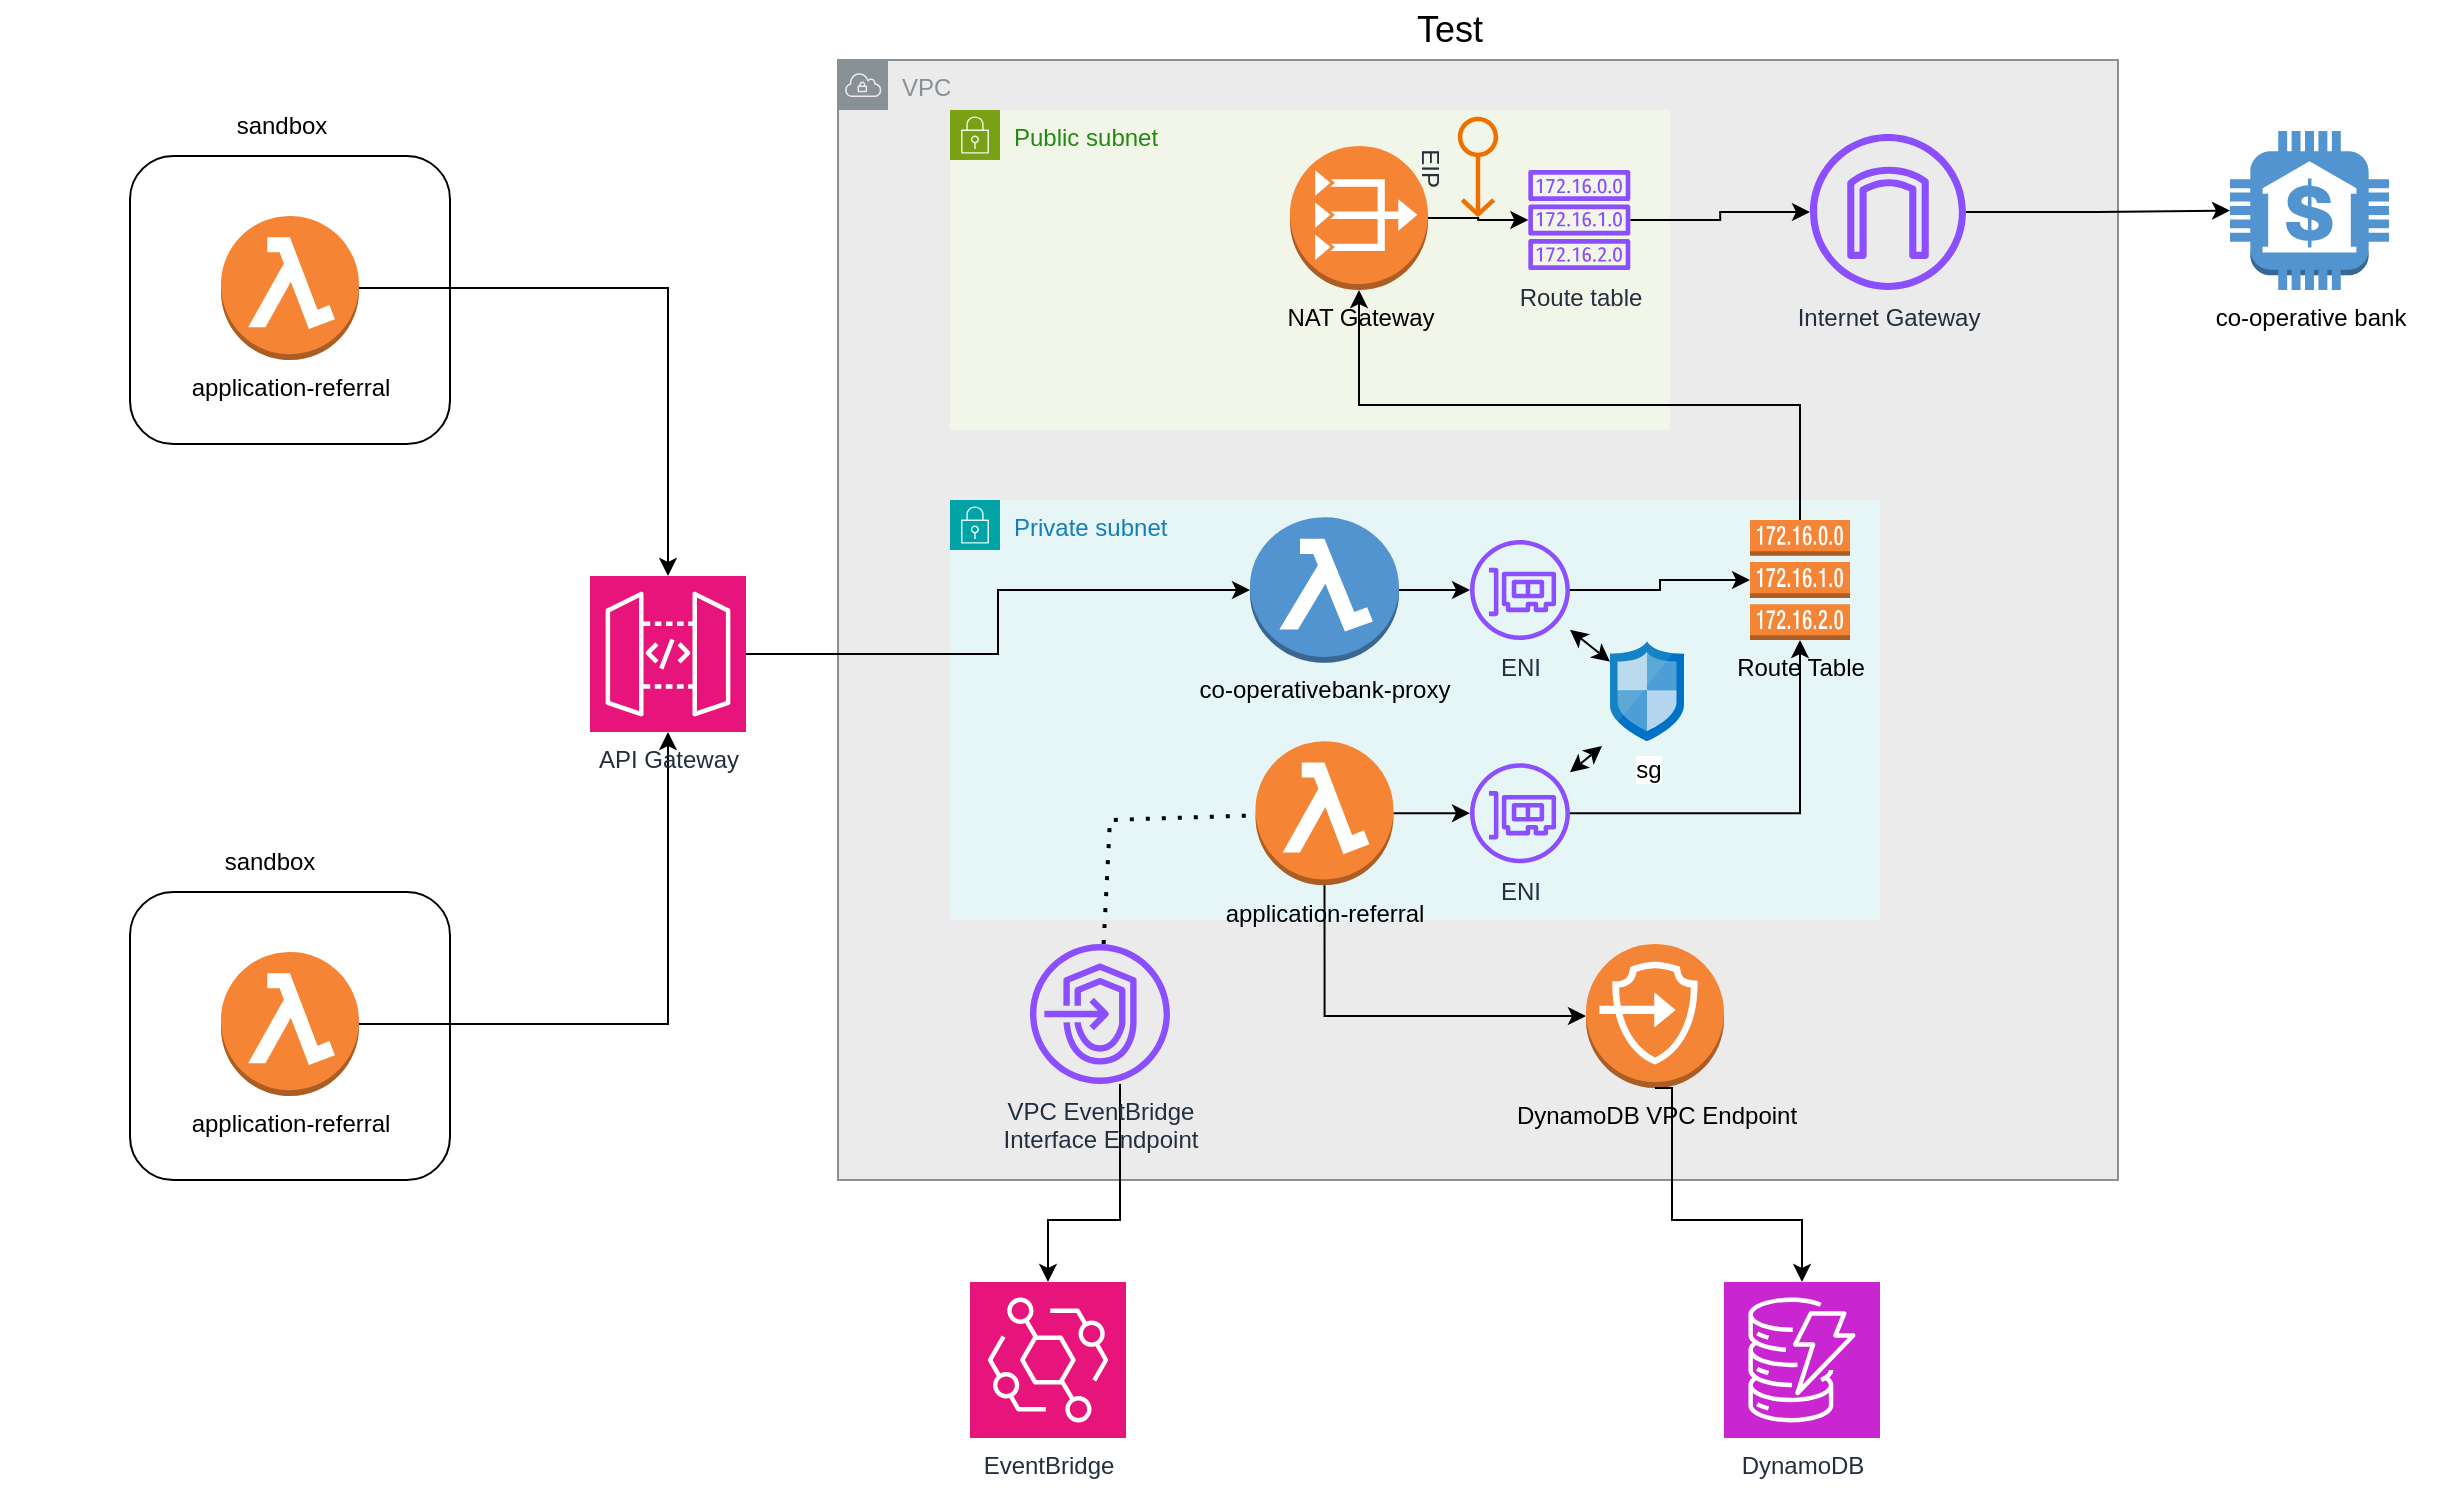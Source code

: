 <mxfile version="26.2.14">
  <diagram name="Page-1" id="rmxNBz-3H48KLPkofMN0">
    <mxGraphModel dx="2041" dy="1144" grid="1" gridSize="10" guides="1" tooltips="1" connect="1" arrows="1" fold="1" page="1" pageScale="1" pageWidth="827" pageHeight="1169" math="0" shadow="0">
      <root>
        <mxCell id="0" />
        <mxCell id="1" parent="0" />
        <mxCell id="jYs0n431p8MNBjK6Ho2J-1" value="VPC" style="sketch=0;outlineConnect=0;gradientColor=none;html=1;whiteSpace=wrap;fontSize=12;fontStyle=0;shape=mxgraph.aws4.group;grIcon=mxgraph.aws4.group_vpc;strokeColor=#879196;fillColor=#EBEBEB;verticalAlign=top;align=left;spacingLeft=30;fontColor=#879196;dashed=0;" parent="1" vertex="1">
          <mxGeometry x="234" y="480" width="640" height="560" as="geometry" />
        </mxCell>
        <mxCell id="jYs0n431p8MNBjK6Ho2J-5" value="Private subnet" style="points=[[0,0],[0.25,0],[0.5,0],[0.75,0],[1,0],[1,0.25],[1,0.5],[1,0.75],[1,1],[0.75,1],[0.5,1],[0.25,1],[0,1],[0,0.75],[0,0.5],[0,0.25]];outlineConnect=0;gradientColor=none;html=1;whiteSpace=wrap;fontSize=12;fontStyle=0;container=1;pointerEvents=0;collapsible=0;recursiveResize=0;shape=mxgraph.aws4.group;grIcon=mxgraph.aws4.group_security_group;grStroke=0;strokeColor=#00A4A6;fillColor=#E6F6F7;verticalAlign=top;align=left;spacingLeft=30;fontColor=#147EBA;dashed=0;" parent="1" vertex="1">
          <mxGeometry x="290" y="700" width="465" height="210" as="geometry" />
        </mxCell>
        <mxCell id="mm62io1ve5PJXhFcudEz-12" style="edgeStyle=orthogonalEdgeStyle;rounded=0;orthogonalLoop=1;jettySize=auto;html=1;exitX=1;exitY=0.5;exitDx=0;exitDy=0;exitPerimeter=0;" parent="jYs0n431p8MNBjK6Ho2J-5" source="jYs0n431p8MNBjK6Ho2J-20" target="jYs0n431p8MNBjK6Ho2J-22" edge="1">
          <mxGeometry relative="1" as="geometry" />
        </mxCell>
        <mxCell id="jYs0n431p8MNBjK6Ho2J-20" value="co-operativebank-proxy" style="outlineConnect=0;dashed=0;verticalLabelPosition=bottom;verticalAlign=top;align=center;html=1;shape=mxgraph.aws3.lambda_function;fillColor=#5294CF;gradientColor=none;" parent="jYs0n431p8MNBjK6Ho2J-5" vertex="1">
          <mxGeometry x="150" y="8.62" width="74.5" height="72.77" as="geometry" />
        </mxCell>
        <mxCell id="jYs0n431p8MNBjK6Ho2J-22" value="ENI" style="sketch=0;outlineConnect=0;fontColor=#232F3E;gradientColor=none;fillColor=#8C4FFF;strokeColor=none;dashed=0;verticalLabelPosition=bottom;verticalAlign=top;align=center;html=1;fontSize=12;fontStyle=0;aspect=fixed;pointerEvents=1;shape=mxgraph.aws4.elastic_network_interface;" parent="jYs0n431p8MNBjK6Ho2J-5" vertex="1">
          <mxGeometry x="260" y="20" width="50" height="50" as="geometry" />
        </mxCell>
        <mxCell id="jYs0n431p8MNBjK6Ho2J-24" value="sg" style="image;sketch=0;aspect=fixed;html=1;points=[];align=center;fontSize=12;image=img/lib/mscae/Network_Security_Groups_Classic.svg;" parent="jYs0n431p8MNBjK6Ho2J-5" vertex="1">
          <mxGeometry x="330" y="70.62" width="37" height="50" as="geometry" />
        </mxCell>
        <mxCell id="jYs0n431p8MNBjK6Ho2J-23" value="ENI" style="sketch=0;outlineConnect=0;fontColor=#232F3E;gradientColor=none;fillColor=#8C4FFF;strokeColor=none;dashed=0;verticalLabelPosition=bottom;verticalAlign=top;align=center;html=1;fontSize=12;fontStyle=0;aspect=fixed;pointerEvents=1;shape=mxgraph.aws4.elastic_network_interface;" parent="jYs0n431p8MNBjK6Ho2J-5" vertex="1">
          <mxGeometry x="260" y="131.62" width="50" height="50" as="geometry" />
        </mxCell>
        <mxCell id="jYs0n431p8MNBjK6Ho2J-31" value="" style="endArrow=classic;startArrow=classic;html=1;rounded=0;" parent="jYs0n431p8MNBjK6Ho2J-5" source="jYs0n431p8MNBjK6Ho2J-24" target="jYs0n431p8MNBjK6Ho2J-22" edge="1">
          <mxGeometry width="50" height="50" relative="1" as="geometry">
            <mxPoint x="100" y="110" as="sourcePoint" />
            <mxPoint x="150" y="60" as="targetPoint" />
          </mxGeometry>
        </mxCell>
        <mxCell id="jYs0n431p8MNBjK6Ho2J-32" value="" style="endArrow=classic;startArrow=classic;html=1;rounded=0;entryX=-0.108;entryY=1.048;entryDx=0;entryDy=0;entryPerimeter=0;" parent="jYs0n431p8MNBjK6Ho2J-5" source="jYs0n431p8MNBjK6Ho2J-23" target="jYs0n431p8MNBjK6Ho2J-24" edge="1">
          <mxGeometry width="50" height="50" relative="1" as="geometry">
            <mxPoint x="100" y="110" as="sourcePoint" />
            <mxPoint x="150" y="60" as="targetPoint" />
          </mxGeometry>
        </mxCell>
        <mxCell id="mm62io1ve5PJXhFcudEz-13" style="edgeStyle=orthogonalEdgeStyle;rounded=0;orthogonalLoop=1;jettySize=auto;html=1;exitX=1;exitY=0.5;exitDx=0;exitDy=0;exitPerimeter=0;" parent="jYs0n431p8MNBjK6Ho2J-5" source="jYs0n431p8MNBjK6Ho2J-17" target="jYs0n431p8MNBjK6Ho2J-23" edge="1">
          <mxGeometry relative="1" as="geometry" />
        </mxCell>
        <mxCell id="jYs0n431p8MNBjK6Ho2J-17" value="application-referral" style="outlineConnect=0;dashed=0;verticalLabelPosition=bottom;verticalAlign=top;align=center;html=1;shape=mxgraph.aws3.lambda_function;fillColor=#F58534;gradientColor=none;" parent="jYs0n431p8MNBjK6Ho2J-5" vertex="1">
          <mxGeometry x="152.75" y="120.62" width="69" height="72" as="geometry" />
        </mxCell>
        <mxCell id="jYs0n431p8MNBjK6Ho2J-2" value="Public subnet" style="points=[[0,0],[0.25,0],[0.5,0],[0.75,0],[1,0],[1,0.25],[1,0.5],[1,0.75],[1,1],[0.75,1],[0.5,1],[0.25,1],[0,1],[0,0.75],[0,0.5],[0,0.25]];outlineConnect=0;gradientColor=none;html=1;whiteSpace=wrap;fontSize=12;fontStyle=0;container=1;pointerEvents=0;collapsible=0;recursiveResize=0;shape=mxgraph.aws4.group;grIcon=mxgraph.aws4.group_security_group;grStroke=0;strokeColor=#7AA116;fillColor=#F2F6E8;verticalAlign=top;align=left;spacingLeft=30;fontColor=#248814;dashed=0;" parent="1" vertex="1">
          <mxGeometry x="290" y="505" width="360" height="160" as="geometry" />
        </mxCell>
        <mxCell id="jYs0n431p8MNBjK6Ho2J-9" style="edgeStyle=orthogonalEdgeStyle;rounded=0;orthogonalLoop=1;jettySize=auto;html=1;exitX=1;exitY=0.5;exitDx=0;exitDy=0;exitPerimeter=0;" parent="1" source="jYs0n431p8MNBjK6Ho2J-44" target="jYs0n431p8MNBjK6Ho2J-39" edge="1">
          <mxGeometry relative="1" as="geometry" />
        </mxCell>
        <mxCell id="jYs0n431p8MNBjK6Ho2J-6" value="NAT Gateway" style="outlineConnect=0;dashed=0;verticalLabelPosition=bottom;verticalAlign=top;align=center;html=1;shape=mxgraph.aws3.vpc_nat_gateway;fillColor=#F58534;gradientColor=none;" parent="1" vertex="1">
          <mxGeometry x="460" y="523" width="69" height="72" as="geometry" />
        </mxCell>
        <mxCell id="jYs0n431p8MNBjK6Ho2J-8" value="EIP" style="sketch=0;outlineConnect=0;fontColor=#232F3E;gradientColor=none;fillColor=#ED7100;strokeColor=none;dashed=0;verticalLabelPosition=bottom;verticalAlign=top;align=center;html=1;fontSize=12;fontStyle=0;aspect=fixed;pointerEvents=1;shape=mxgraph.aws4.elastic_ip_address;rotation=90;" parent="1" vertex="1">
          <mxGeometry x="529" y="523" width="50" height="20.83" as="geometry" />
        </mxCell>
        <mxCell id="jYs0n431p8MNBjK6Ho2J-16" style="edgeStyle=orthogonalEdgeStyle;rounded=0;orthogonalLoop=1;jettySize=auto;html=1;exitX=0.5;exitY=0;exitDx=0;exitDy=0;exitPerimeter=0;" parent="1" source="jYs0n431p8MNBjK6Ho2J-10" target="jYs0n431p8MNBjK6Ho2J-6" edge="1">
          <mxGeometry relative="1" as="geometry" />
        </mxCell>
        <mxCell id="jYs0n431p8MNBjK6Ho2J-10" value="Route Table" style="outlineConnect=0;dashed=0;verticalLabelPosition=bottom;verticalAlign=top;align=center;html=1;shape=mxgraph.aws3.route_table;fillColor=#F58536;gradientColor=none;" parent="1" vertex="1">
          <mxGeometry x="690" y="710" width="50" height="60" as="geometry" />
        </mxCell>
        <mxCell id="jYs0n431p8MNBjK6Ho2J-28" value="" style="edgeStyle=orthogonalEdgeStyle;rounded=0;orthogonalLoop=1;jettySize=auto;html=1;" parent="1" source="jYs0n431p8MNBjK6Ho2J-23" target="jYs0n431p8MNBjK6Ho2J-10" edge="1">
          <mxGeometry relative="1" as="geometry">
            <mxPoint x="675" y="856.62" as="targetPoint" />
          </mxGeometry>
        </mxCell>
        <mxCell id="jYs0n431p8MNBjK6Ho2J-29" value="" style="edgeStyle=orthogonalEdgeStyle;rounded=0;orthogonalLoop=1;jettySize=auto;html=1;" parent="1" source="jYs0n431p8MNBjK6Ho2J-22" target="jYs0n431p8MNBjK6Ho2J-10" edge="1">
          <mxGeometry relative="1" as="geometry" />
        </mxCell>
        <mxCell id="jYs0n431p8MNBjK6Ho2J-38" value="co-operative bank" style="outlineConnect=0;dashed=0;verticalLabelPosition=bottom;verticalAlign=top;align=center;html=1;shape=mxgraph.aws3.bank;fillColor=#5294CF;gradientColor=none;" parent="1" vertex="1">
          <mxGeometry x="930" y="515.5" width="79.5" height="79.5" as="geometry" />
        </mxCell>
        <mxCell id="jYs0n431p8MNBjK6Ho2J-43" value="" style="edgeStyle=orthogonalEdgeStyle;rounded=0;orthogonalLoop=1;jettySize=auto;html=1;entryX=0;entryY=0.5;entryDx=0;entryDy=0;entryPerimeter=0;" parent="1" source="jYs0n431p8MNBjK6Ho2J-39" target="jYs0n431p8MNBjK6Ho2J-38" edge="1">
          <mxGeometry relative="1" as="geometry">
            <mxPoint x="940" y="490" as="targetPoint" />
          </mxGeometry>
        </mxCell>
        <mxCell id="jYs0n431p8MNBjK6Ho2J-39" value="Internet Gateway" style="sketch=0;outlineConnect=0;fontColor=#232F3E;gradientColor=none;fillColor=#8C4FFF;strokeColor=none;dashed=0;verticalLabelPosition=bottom;verticalAlign=top;align=center;html=1;fontSize=12;fontStyle=0;aspect=fixed;pointerEvents=1;shape=mxgraph.aws4.internet_gateway;" parent="1" vertex="1">
          <mxGeometry x="720" y="517" width="78" height="78" as="geometry" />
        </mxCell>
        <mxCell id="jYs0n431p8MNBjK6Ho2J-45" value="" style="edgeStyle=orthogonalEdgeStyle;rounded=0;orthogonalLoop=1;jettySize=auto;html=1;exitX=1;exitY=0.5;exitDx=0;exitDy=0;exitPerimeter=0;" parent="1" source="jYs0n431p8MNBjK6Ho2J-6" target="jYs0n431p8MNBjK6Ho2J-44" edge="1">
          <mxGeometry relative="1" as="geometry">
            <mxPoint x="529" y="559" as="sourcePoint" />
            <mxPoint x="720" y="556" as="targetPoint" />
          </mxGeometry>
        </mxCell>
        <mxCell id="jYs0n431p8MNBjK6Ho2J-44" value="Route table" style="sketch=0;outlineConnect=0;fontColor=#232F3E;gradientColor=none;fillColor=#8C4FFF;strokeColor=none;dashed=0;verticalLabelPosition=bottom;verticalAlign=top;align=center;html=1;fontSize=12;fontStyle=0;aspect=fixed;pointerEvents=1;shape=mxgraph.aws4.route_table;" parent="1" vertex="1">
          <mxGeometry x="579" y="535" width="51.32" height="50" as="geometry" />
        </mxCell>
        <mxCell id="mm62io1ve5PJXhFcudEz-1" value="" style="rounded=1;whiteSpace=wrap;html=1;" parent="1" vertex="1">
          <mxGeometry x="-120" y="528" width="160" height="144" as="geometry" />
        </mxCell>
        <mxCell id="mm62io1ve5PJXhFcudEz-2" value="application-referral" style="outlineConnect=0;dashed=0;verticalLabelPosition=bottom;verticalAlign=top;align=center;html=1;shape=mxgraph.aws3.lambda_function;fillColor=#F58534;gradientColor=none;" parent="1" vertex="1">
          <mxGeometry x="-74.5" y="558" width="69" height="72" as="geometry" />
        </mxCell>
        <mxCell id="mm62io1ve5PJXhFcudEz-3" value="" style="rounded=1;whiteSpace=wrap;html=1;" parent="1" vertex="1">
          <mxGeometry x="-120" y="896" width="160" height="144" as="geometry" />
        </mxCell>
        <mxCell id="mm62io1ve5PJXhFcudEz-11" style="edgeStyle=orthogonalEdgeStyle;rounded=0;orthogonalLoop=1;jettySize=auto;html=1;exitX=1;exitY=0.5;exitDx=0;exitDy=0;exitPerimeter=0;" parent="1" source="mm62io1ve5PJXhFcudEz-4" target="mm62io1ve5PJXhFcudEz-7" edge="1">
          <mxGeometry relative="1" as="geometry" />
        </mxCell>
        <mxCell id="mm62io1ve5PJXhFcudEz-4" value="application-referral" style="outlineConnect=0;dashed=0;verticalLabelPosition=bottom;verticalAlign=top;align=center;html=1;shape=mxgraph.aws3.lambda_function;fillColor=#F58534;gradientColor=none;" parent="1" vertex="1">
          <mxGeometry x="-74.5" y="926" width="69" height="72" as="geometry" />
        </mxCell>
        <mxCell id="mm62io1ve5PJXhFcudEz-5" value="sandbox" style="text;html=1;align=center;verticalAlign=middle;whiteSpace=wrap;rounded=0;" parent="1" vertex="1">
          <mxGeometry x="-74.5" y="498" width="60" height="30" as="geometry" />
        </mxCell>
        <mxCell id="mm62io1ve5PJXhFcudEz-6" value="sandbox" style="text;html=1;align=center;verticalAlign=middle;whiteSpace=wrap;rounded=0;" parent="1" vertex="1">
          <mxGeometry x="-80" y="866" width="60" height="30" as="geometry" />
        </mxCell>
        <mxCell id="mm62io1ve5PJXhFcudEz-7" value="API Gateway" style="sketch=0;points=[[0,0,0],[0.25,0,0],[0.5,0,0],[0.75,0,0],[1,0,0],[0,1,0],[0.25,1,0],[0.5,1,0],[0.75,1,0],[1,1,0],[0,0.25,0],[0,0.5,0],[0,0.75,0],[1,0.25,0],[1,0.5,0],[1,0.75,0]];outlineConnect=0;fontColor=#232F3E;fillColor=#E7157B;strokeColor=#ffffff;dashed=0;verticalLabelPosition=bottom;verticalAlign=top;align=center;html=1;fontSize=12;fontStyle=0;aspect=fixed;shape=mxgraph.aws4.resourceIcon;resIcon=mxgraph.aws4.api_gateway;" parent="1" vertex="1">
          <mxGeometry x="110" y="738" width="78" height="78" as="geometry" />
        </mxCell>
        <mxCell id="mm62io1ve5PJXhFcudEz-8" style="edgeStyle=orthogonalEdgeStyle;rounded=0;orthogonalLoop=1;jettySize=auto;html=1;entryX=0.5;entryY=0;entryDx=0;entryDy=0;entryPerimeter=0;" parent="1" source="mm62io1ve5PJXhFcudEz-2" target="mm62io1ve5PJXhFcudEz-7" edge="1">
          <mxGeometry relative="1" as="geometry" />
        </mxCell>
        <mxCell id="mm62io1ve5PJXhFcudEz-10" style="edgeStyle=orthogonalEdgeStyle;rounded=0;orthogonalLoop=1;jettySize=auto;html=1;exitX=1;exitY=0.5;exitDx=0;exitDy=0;exitPerimeter=0;entryX=0;entryY=0.5;entryDx=0;entryDy=0;entryPerimeter=0;" parent="1" source="mm62io1ve5PJXhFcudEz-7" target="jYs0n431p8MNBjK6Ho2J-20" edge="1">
          <mxGeometry relative="1" as="geometry" />
        </mxCell>
        <mxCell id="mm62io1ve5PJXhFcudEz-14" value="DynamoDB VPC Endpoint" style="outlineConnect=0;dashed=0;verticalLabelPosition=bottom;verticalAlign=top;align=center;html=1;shape=mxgraph.aws3.endpoints;fillColor=#F58536;gradientColor=none;" parent="1" vertex="1">
          <mxGeometry x="608" y="922" width="69" height="72" as="geometry" />
        </mxCell>
        <mxCell id="mm62io1ve5PJXhFcudEz-16" value="DynamoDB" style="sketch=0;points=[[0,0,0],[0.25,0,0],[0.5,0,0],[0.75,0,0],[1,0,0],[0,1,0],[0.25,1,0],[0.5,1,0],[0.75,1,0],[1,1,0],[0,0.25,0],[0,0.5,0],[0,0.75,0],[1,0.25,0],[1,0.5,0],[1,0.75,0]];outlineConnect=0;fontColor=#232F3E;fillColor=#C925D1;strokeColor=#ffffff;dashed=0;verticalLabelPosition=bottom;verticalAlign=top;align=center;html=1;fontSize=12;fontStyle=0;aspect=fixed;shape=mxgraph.aws4.resourceIcon;resIcon=mxgraph.aws4.dynamodb;" parent="1" vertex="1">
          <mxGeometry x="677" y="1091" width="78" height="78" as="geometry" />
        </mxCell>
        <mxCell id="mm62io1ve5PJXhFcudEz-17" style="edgeStyle=orthogonalEdgeStyle;rounded=0;orthogonalLoop=1;jettySize=auto;html=1;exitX=0.5;exitY=1;exitDx=0;exitDy=0;exitPerimeter=0;entryX=0.5;entryY=0;entryDx=0;entryDy=0;entryPerimeter=0;" parent="1" source="mm62io1ve5PJXhFcudEz-14" target="mm62io1ve5PJXhFcudEz-16" edge="1">
          <mxGeometry relative="1" as="geometry">
            <Array as="points">
              <mxPoint x="651" y="1060" />
              <mxPoint x="716" y="1060" />
            </Array>
          </mxGeometry>
        </mxCell>
        <mxCell id="mm62io1ve5PJXhFcudEz-18" value="EventBridge" style="sketch=0;points=[[0,0,0],[0.25,0,0],[0.5,0,0],[0.75,0,0],[1,0,0],[0,1,0],[0.25,1,0],[0.5,1,0],[0.75,1,0],[1,1,0],[0,0.25,0],[0,0.5,0],[0,0.75,0],[1,0.25,0],[1,0.5,0],[1,0.75,0]];outlineConnect=0;fontColor=#232F3E;fillColor=#E7157B;strokeColor=#ffffff;dashed=0;verticalLabelPosition=bottom;verticalAlign=top;align=center;html=1;fontSize=12;fontStyle=0;aspect=fixed;shape=mxgraph.aws4.resourceIcon;resIcon=mxgraph.aws4.eventbridge;" parent="1" vertex="1">
          <mxGeometry x="300" y="1091" width="78" height="78" as="geometry" />
        </mxCell>
        <mxCell id="mm62io1ve5PJXhFcudEz-21" value="" style="edgeStyle=orthogonalEdgeStyle;rounded=0;orthogonalLoop=1;jettySize=auto;html=1;" parent="1" source="mm62io1ve5PJXhFcudEz-19" target="mm62io1ve5PJXhFcudEz-18" edge="1">
          <mxGeometry relative="1" as="geometry">
            <Array as="points">
              <mxPoint x="375" y="1060" />
              <mxPoint x="339" y="1060" />
            </Array>
          </mxGeometry>
        </mxCell>
        <mxCell id="mm62io1ve5PJXhFcudEz-19" value="VPC EventBridge&lt;br&gt;Interface Endpoint" style="sketch=0;outlineConnect=0;fontColor=#232F3E;gradientColor=none;fillColor=#8C4FFF;strokeColor=none;dashed=0;verticalLabelPosition=bottom;verticalAlign=top;align=center;html=1;fontSize=12;fontStyle=0;aspect=fixed;pointerEvents=1;shape=mxgraph.aws4.endpoints;" parent="1" vertex="1">
          <mxGeometry x="330" y="922" width="70" height="70" as="geometry" />
        </mxCell>
        <mxCell id="mm62io1ve5PJXhFcudEz-22" style="edgeStyle=orthogonalEdgeStyle;rounded=0;orthogonalLoop=1;jettySize=auto;html=1;exitX=0.5;exitY=1;exitDx=0;exitDy=0;exitPerimeter=0;entryX=0;entryY=0.5;entryDx=0;entryDy=0;entryPerimeter=0;" parent="1" source="jYs0n431p8MNBjK6Ho2J-17" target="mm62io1ve5PJXhFcudEz-14" edge="1">
          <mxGeometry relative="1" as="geometry" />
        </mxCell>
        <mxCell id="mm62io1ve5PJXhFcudEz-24" value="&amp;nbsp;&amp;nbsp;" style="text;html=1;align=center;verticalAlign=middle;resizable=0;points=[];autosize=1;strokeColor=none;fillColor=none;" parent="1" vertex="1">
          <mxGeometry x="-150" y="708" width="30" height="30" as="geometry" />
        </mxCell>
        <mxCell id="mm62io1ve5PJXhFcudEz-25" value="&amp;nbsp;&amp;nbsp;" style="text;html=1;align=center;verticalAlign=middle;resizable=0;points=[];autosize=1;strokeColor=none;fillColor=none;" parent="1" vertex="1">
          <mxGeometry x="-185" y="818" width="30" height="30" as="geometry" />
        </mxCell>
        <mxCell id="mm62io1ve5PJXhFcudEz-27" value="&amp;nbsp;&amp;nbsp;" style="text;html=1;align=center;verticalAlign=middle;resizable=0;points=[];autosize=1;strokeColor=none;fillColor=none;" parent="1" vertex="1">
          <mxGeometry x="507.5" y="450" width="30" height="30" as="geometry" />
        </mxCell>
        <mxCell id="mm62io1ve5PJXhFcudEz-28" value="&amp;nbsp;&amp;nbsp;" style="text;html=1;align=center;verticalAlign=middle;resizable=0;points=[];autosize=1;strokeColor=none;fillColor=none;" parent="1" vertex="1">
          <mxGeometry x="1010" y="738" width="30" height="30" as="geometry" />
        </mxCell>
        <mxCell id="mm62io1ve5PJXhFcudEz-29" value="&amp;nbsp;&amp;nbsp;" style="text;html=1;align=center;verticalAlign=middle;resizable=0;points=[];autosize=1;strokeColor=none;fillColor=none;" parent="1" vertex="1">
          <mxGeometry x="479.5" y="1169" width="30" height="30" as="geometry" />
        </mxCell>
        <mxCell id="uJPyFLKgHLozUTgYJoUm-1" value="" style="endArrow=none;dashed=1;html=1;dashPattern=1 3;strokeWidth=2;rounded=0;" edge="1" parent="1" source="mm62io1ve5PJXhFcudEz-19" target="jYs0n431p8MNBjK6Ho2J-17">
          <mxGeometry width="50" height="50" relative="1" as="geometry">
            <mxPoint x="380" y="910" as="sourcePoint" />
            <mxPoint x="430" y="860" as="targetPoint" />
            <Array as="points">
              <mxPoint x="370" y="860" />
            </Array>
          </mxGeometry>
        </mxCell>
        <mxCell id="uJPyFLKgHLozUTgYJoUm-2" value="&lt;font style=&quot;font-size: 18px;&quot;&gt;Test&lt;/font&gt;" style="text;html=1;align=center;verticalAlign=middle;whiteSpace=wrap;rounded=0;" vertex="1" parent="1">
          <mxGeometry x="510" y="450" width="60" height="30" as="geometry" />
        </mxCell>
      </root>
    </mxGraphModel>
  </diagram>
</mxfile>
